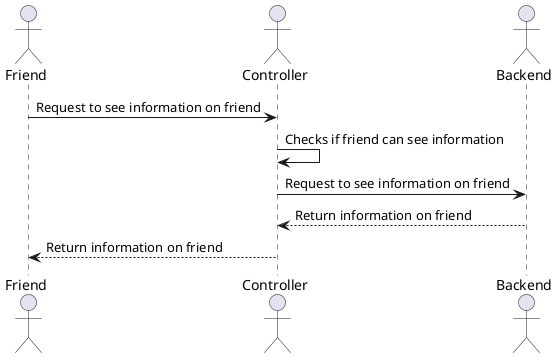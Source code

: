 @startuml

actor f as "Friend"
actor c as "Controller"
actor b as "Backend"

f -> c : Request to see information on friend
c -> c : Checks if friend can see information
c -> b : Request to see information on friend
b --> c : Return information on friend
c --> f : Return information on friend

' Create a private variable that cannot be calculated from public variables'
@enduml